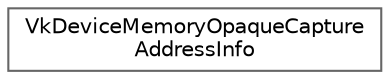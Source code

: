 digraph "类继承关系图"
{
 // LATEX_PDF_SIZE
  bgcolor="transparent";
  edge [fontname=Helvetica,fontsize=10,labelfontname=Helvetica,labelfontsize=10];
  node [fontname=Helvetica,fontsize=10,shape=box,height=0.2,width=0.4];
  rankdir="LR";
  Node0 [id="Node000000",label="VkDeviceMemoryOpaqueCapture\lAddressInfo",height=0.2,width=0.4,color="grey40", fillcolor="white", style="filled",URL="$struct_vk_device_memory_opaque_capture_address_info.html",tooltip=" "];
}
